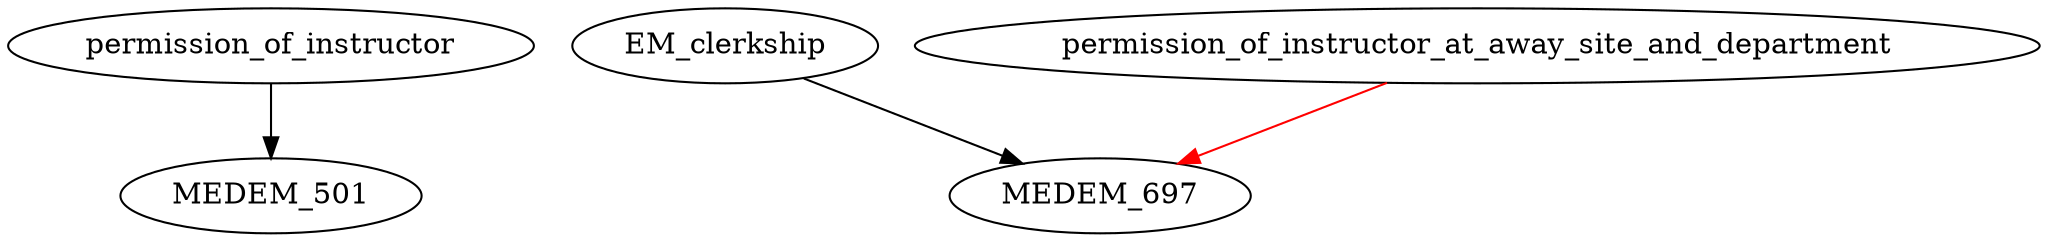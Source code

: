 digraph G {
    edge [color=black];
    permission_of_instructor -> MEDEM_501;
    edge [color=black];
    EM_clerkship -> MEDEM_697;
    edge [color=red];
    permission_of_instructor_at_away_site_and_department -> MEDEM_697;
}
